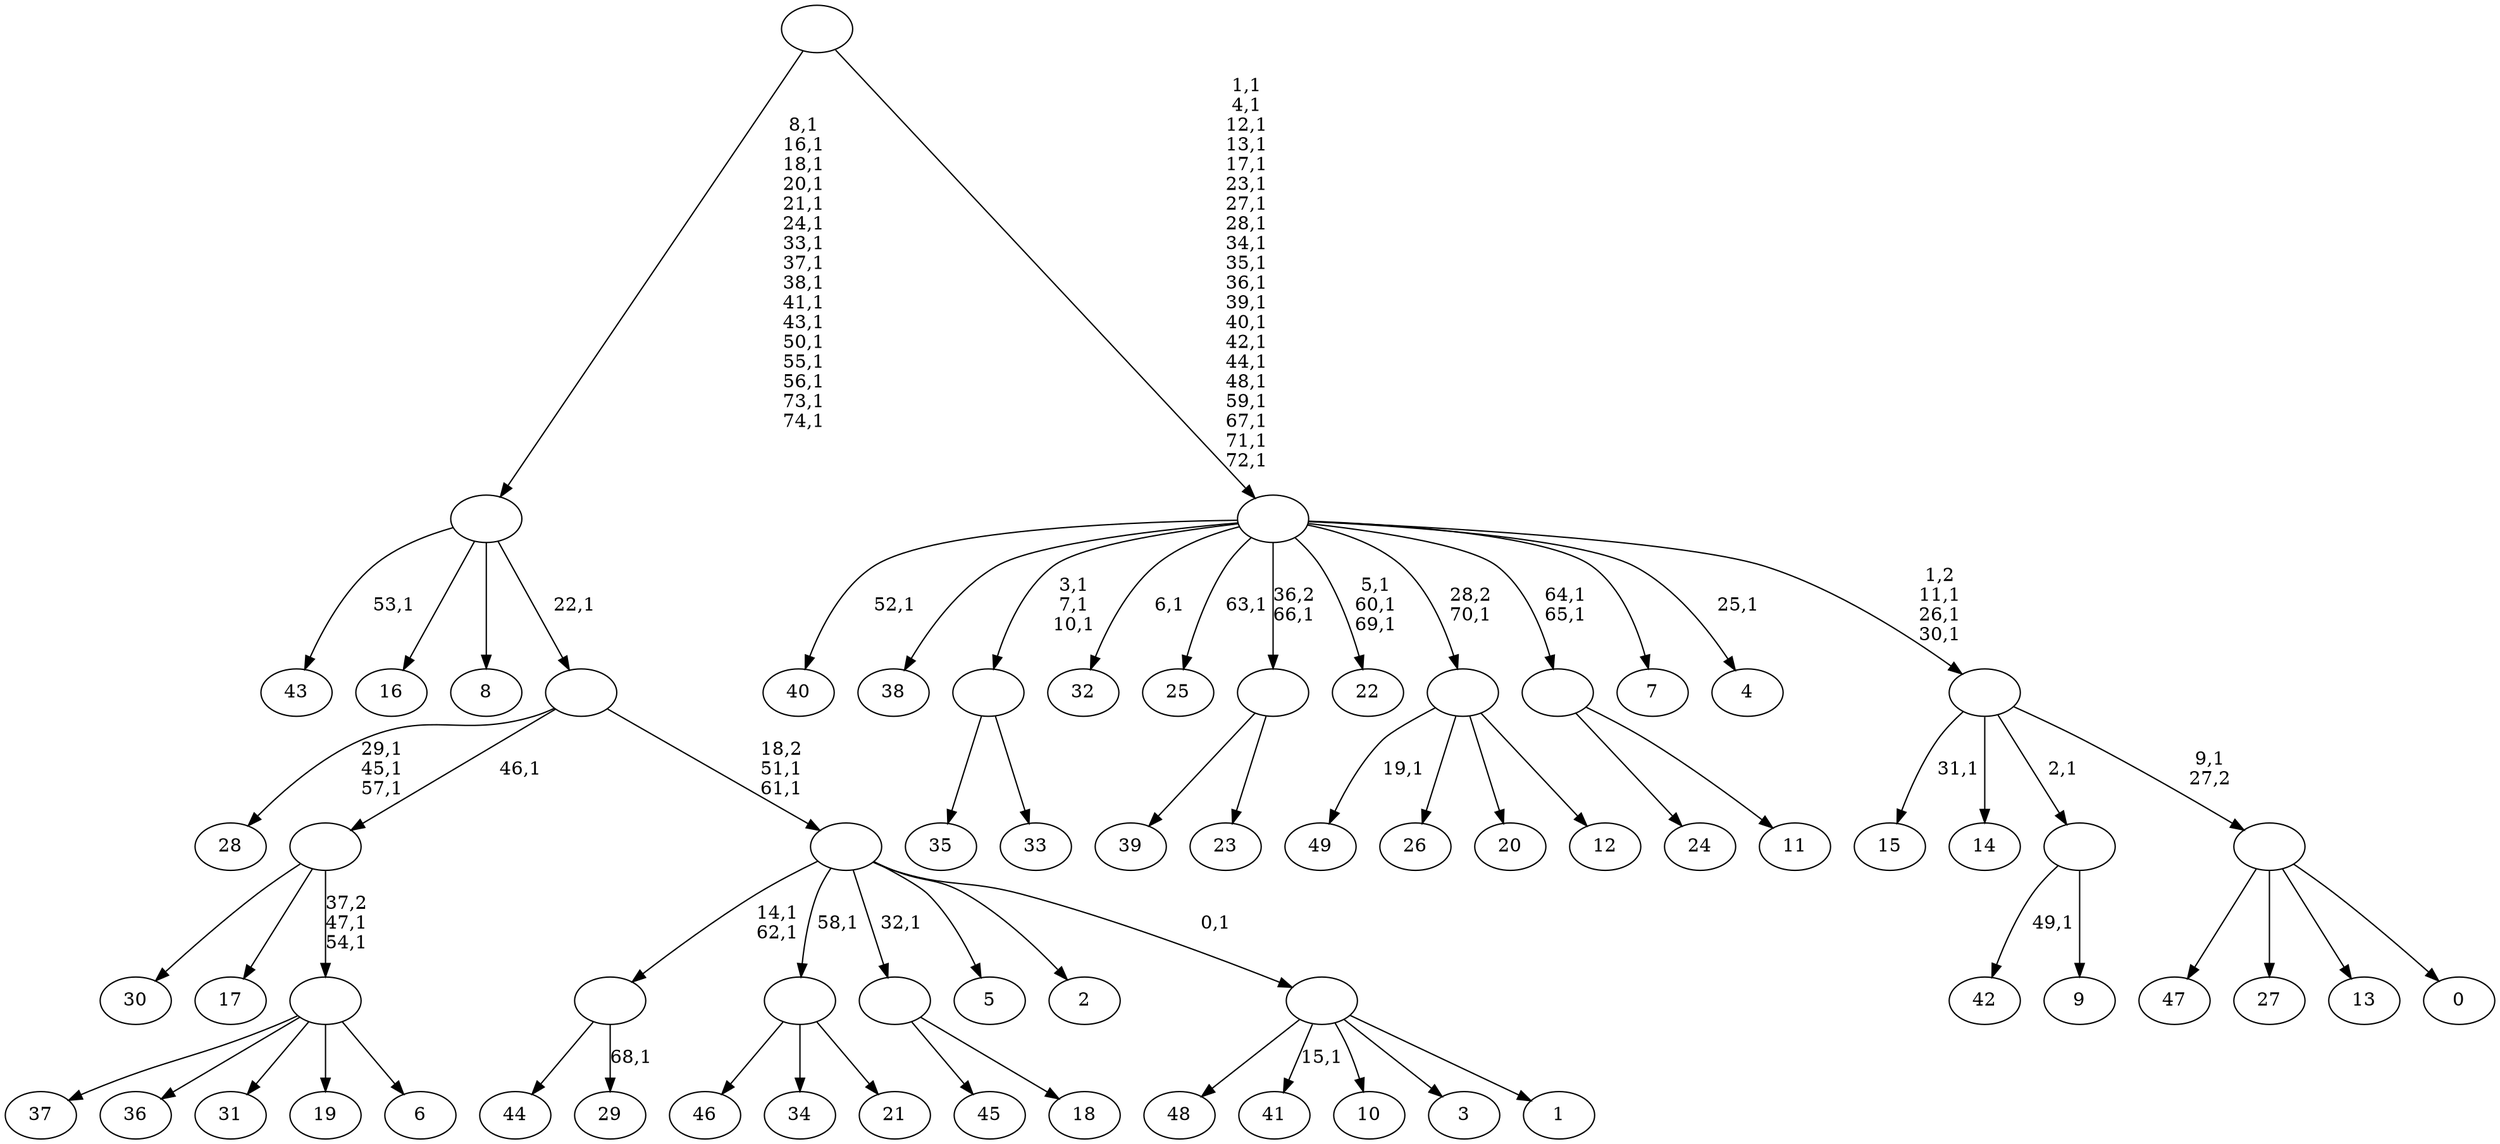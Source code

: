 digraph T {
	125 [label="49"]
	123 [label="48"]
	122 [label="47"]
	121 [label="46"]
	120 [label="45"]
	119 [label="44"]
	118 [label="43"]
	116 [label="42"]
	114 [label="41"]
	112 [label="40"]
	110 [label="39"]
	109 [label="38"]
	108 [label="37"]
	107 [label="36"]
	106 [label="35"]
	105 [label="34"]
	104 [label="33"]
	103 [label=""]
	100 [label="32"]
	98 [label="31"]
	97 [label="30"]
	96 [label="29"]
	94 [label=""]
	92 [label="28"]
	88 [label="27"]
	87 [label="26"]
	86 [label="25"]
	84 [label="24"]
	83 [label="23"]
	82 [label=""]
	81 [label="22"]
	77 [label="21"]
	76 [label=""]
	75 [label="20"]
	74 [label="19"]
	73 [label="18"]
	72 [label=""]
	71 [label="17"]
	70 [label="16"]
	69 [label="15"]
	67 [label="14"]
	66 [label="13"]
	65 [label="12"]
	64 [label=""]
	63 [label="11"]
	62 [label=""]
	60 [label="10"]
	59 [label="9"]
	58 [label=""]
	57 [label="8"]
	56 [label="7"]
	55 [label="6"]
	54 [label=""]
	52 [label=""]
	51 [label="5"]
	50 [label="4"]
	48 [label="3"]
	47 [label="2"]
	46 [label="1"]
	45 [label=""]
	44 [label=""]
	42 [label=""]
	41 [label=""]
	25 [label="0"]
	24 [label=""]
	23 [label=""]
	20 [label=""]
	0 [label=""]
	103 -> 106 [label=""]
	103 -> 104 [label=""]
	94 -> 96 [label="68,1"]
	94 -> 119 [label=""]
	82 -> 110 [label=""]
	82 -> 83 [label=""]
	76 -> 121 [label=""]
	76 -> 105 [label=""]
	76 -> 77 [label=""]
	72 -> 120 [label=""]
	72 -> 73 [label=""]
	64 -> 125 [label="19,1"]
	64 -> 87 [label=""]
	64 -> 75 [label=""]
	64 -> 65 [label=""]
	62 -> 84 [label=""]
	62 -> 63 [label=""]
	58 -> 116 [label="49,1"]
	58 -> 59 [label=""]
	54 -> 108 [label=""]
	54 -> 107 [label=""]
	54 -> 98 [label=""]
	54 -> 74 [label=""]
	54 -> 55 [label=""]
	52 -> 54 [label="37,2\n47,1\n54,1"]
	52 -> 97 [label=""]
	52 -> 71 [label=""]
	45 -> 114 [label="15,1"]
	45 -> 123 [label=""]
	45 -> 60 [label=""]
	45 -> 48 [label=""]
	45 -> 46 [label=""]
	44 -> 94 [label="14,1\n62,1"]
	44 -> 76 [label="58,1"]
	44 -> 72 [label="32,1"]
	44 -> 51 [label=""]
	44 -> 47 [label=""]
	44 -> 45 [label="0,1"]
	42 -> 44 [label="18,2\n51,1\n61,1"]
	42 -> 92 [label="29,1\n45,1\n57,1"]
	42 -> 52 [label="46,1"]
	41 -> 118 [label="53,1"]
	41 -> 70 [label=""]
	41 -> 57 [label=""]
	41 -> 42 [label="22,1"]
	24 -> 122 [label=""]
	24 -> 88 [label=""]
	24 -> 66 [label=""]
	24 -> 25 [label=""]
	23 -> 69 [label="31,1"]
	23 -> 67 [label=""]
	23 -> 58 [label="2,1"]
	23 -> 24 [label="9,1\n27,2"]
	20 -> 23 [label="1,2\n11,1\n26,1\n30,1"]
	20 -> 50 [label="25,1"]
	20 -> 62 [label="64,1\n65,1"]
	20 -> 81 [label="5,1\n60,1\n69,1"]
	20 -> 86 [label="63,1"]
	20 -> 100 [label="6,1"]
	20 -> 103 [label="3,1\n7,1\n10,1"]
	20 -> 112 [label="52,1"]
	20 -> 109 [label=""]
	20 -> 82 [label="36,2\n66,1"]
	20 -> 64 [label="28,2\n70,1"]
	20 -> 56 [label=""]
	0 -> 20 [label="1,1\n4,1\n12,1\n13,1\n17,1\n23,1\n27,1\n28,1\n34,1\n35,1\n36,1\n39,1\n40,1\n42,1\n44,1\n48,1\n59,1\n67,1\n71,1\n72,1"]
	0 -> 41 [label="8,1\n16,1\n18,1\n20,1\n21,1\n24,1\n33,1\n37,1\n38,1\n41,1\n43,1\n50,1\n55,1\n56,1\n73,1\n74,1"]
}
